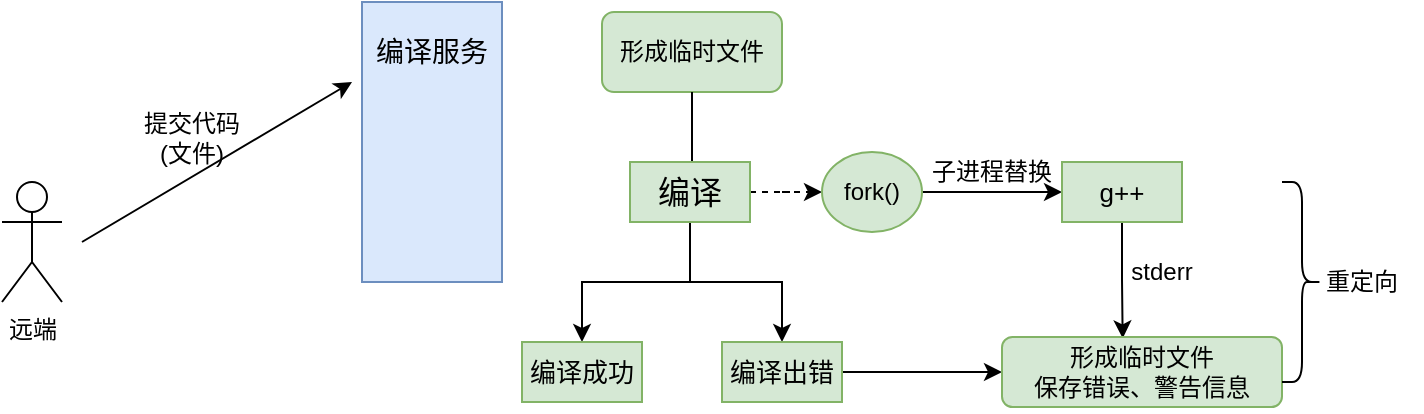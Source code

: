 <mxfile version="21.1.2" type="github">
  <diagram name="第 1 页" id="w6VEcIii28C7c7YlyQqH">
    <mxGraphModel dx="1002" dy="573" grid="1" gridSize="10" guides="1" tooltips="1" connect="1" arrows="1" fold="1" page="1" pageScale="1" pageWidth="827" pageHeight="1169" math="0" shadow="0">
      <root>
        <mxCell id="0" />
        <mxCell id="1" parent="0" />
        <mxCell id="6QCg3QeZ5QWLnk-9Zdk--1" value="" style="rounded=0;whiteSpace=wrap;html=1;fillColor=#dae8fc;strokeColor=#6c8ebf;" vertex="1" parent="1">
          <mxGeometry x="280" y="100" width="70" height="140" as="geometry" />
        </mxCell>
        <mxCell id="6QCg3QeZ5QWLnk-9Zdk--4" value="&lt;font style=&quot;font-size: 14px;&quot;&gt;编译服务&lt;/font&gt;" style="text;html=1;strokeColor=none;fillColor=none;align=center;verticalAlign=middle;whiteSpace=wrap;rounded=0;" vertex="1" parent="1">
          <mxGeometry x="275" y="110" width="80" height="30" as="geometry" />
        </mxCell>
        <mxCell id="6QCg3QeZ5QWLnk-9Zdk--5" value="" style="endArrow=classic;html=1;rounded=0;entryX=0;entryY=1;entryDx=0;entryDy=0;" edge="1" parent="1" target="6QCg3QeZ5QWLnk-9Zdk--4">
          <mxGeometry width="50" height="50" relative="1" as="geometry">
            <mxPoint x="140" y="220" as="sourcePoint" />
            <mxPoint x="440" y="270" as="targetPoint" />
          </mxGeometry>
        </mxCell>
        <mxCell id="6QCg3QeZ5QWLnk-9Zdk--6" value="提交代码&lt;br&gt;(文件)" style="text;html=1;strokeColor=none;fillColor=none;align=center;verticalAlign=middle;whiteSpace=wrap;rounded=0;" vertex="1" parent="1">
          <mxGeometry x="160" y="150" width="70" height="35" as="geometry" />
        </mxCell>
        <mxCell id="6QCg3QeZ5QWLnk-9Zdk--7" value="远端" style="shape=umlActor;verticalLabelPosition=bottom;verticalAlign=top;html=1;outlineConnect=0;" vertex="1" parent="1">
          <mxGeometry x="100" y="190" width="30" height="60" as="geometry" />
        </mxCell>
        <mxCell id="6QCg3QeZ5QWLnk-9Zdk--10" value="形成临时文件" style="rounded=1;whiteSpace=wrap;html=1;fillColor=#d5e8d4;strokeColor=#82b366;" vertex="1" parent="1">
          <mxGeometry x="400" y="105" width="90" height="40" as="geometry" />
        </mxCell>
        <mxCell id="6QCg3QeZ5QWLnk-9Zdk--14" value="" style="endArrow=none;html=1;rounded=0;entryX=0.5;entryY=1;entryDx=0;entryDy=0;" edge="1" parent="1" target="6QCg3QeZ5QWLnk-9Zdk--10">
          <mxGeometry width="50" height="50" relative="1" as="geometry">
            <mxPoint x="445" y="180" as="sourcePoint" />
            <mxPoint x="440" y="260" as="targetPoint" />
          </mxGeometry>
        </mxCell>
        <mxCell id="6QCg3QeZ5QWLnk-9Zdk--21" style="edgeStyle=orthogonalEdgeStyle;rounded=0;orthogonalLoop=1;jettySize=auto;html=1;exitX=1;exitY=0.5;exitDx=0;exitDy=0;dashed=1;" edge="1" parent="1" source="6QCg3QeZ5QWLnk-9Zdk--15" target="6QCg3QeZ5QWLnk-9Zdk--19">
          <mxGeometry relative="1" as="geometry" />
        </mxCell>
        <mxCell id="6QCg3QeZ5QWLnk-9Zdk--27" style="edgeStyle=orthogonalEdgeStyle;rounded=0;orthogonalLoop=1;jettySize=auto;html=1;exitX=0.5;exitY=1;exitDx=0;exitDy=0;entryX=0.5;entryY=0;entryDx=0;entryDy=0;" edge="1" parent="1" source="6QCg3QeZ5QWLnk-9Zdk--15" target="6QCg3QeZ5QWLnk-9Zdk--24">
          <mxGeometry relative="1" as="geometry" />
        </mxCell>
        <mxCell id="6QCg3QeZ5QWLnk-9Zdk--28" style="edgeStyle=orthogonalEdgeStyle;rounded=0;orthogonalLoop=1;jettySize=auto;html=1;exitX=0.5;exitY=1;exitDx=0;exitDy=0;entryX=0.5;entryY=0;entryDx=0;entryDy=0;" edge="1" parent="1" source="6QCg3QeZ5QWLnk-9Zdk--15" target="6QCg3QeZ5QWLnk-9Zdk--17">
          <mxGeometry relative="1" as="geometry" />
        </mxCell>
        <mxCell id="6QCg3QeZ5QWLnk-9Zdk--15" value="&lt;font style=&quot;font-size: 16px;&quot;&gt;编译&lt;/font&gt;" style="text;html=1;align=center;verticalAlign=middle;whiteSpace=wrap;rounded=0;fillColor=#d5e8d4;strokeColor=#82b366;" vertex="1" parent="1">
          <mxGeometry x="414" y="180" width="60" height="30" as="geometry" />
        </mxCell>
        <mxCell id="6QCg3QeZ5QWLnk-9Zdk--38" value="" style="edgeStyle=orthogonalEdgeStyle;rounded=0;orthogonalLoop=1;jettySize=auto;html=1;" edge="1" parent="1" source="6QCg3QeZ5QWLnk-9Zdk--17" target="6QCg3QeZ5QWLnk-9Zdk--35">
          <mxGeometry relative="1" as="geometry" />
        </mxCell>
        <mxCell id="6QCg3QeZ5QWLnk-9Zdk--17" value="&lt;pre&gt;&lt;font style=&quot;font-size: 13px;&quot; face=&quot;微软雅黑&quot; data-font-src=&quot;https://fonts.googleapis.com/css?family=%E5%BE%AE%E8%BD%AF%E9%9B%85%E9%BB%91&quot;&gt;编译出错&lt;/font&gt;&lt;/pre&gt;" style="text;html=1;align=center;verticalAlign=middle;whiteSpace=wrap;rounded=0;fillColor=#d5e8d4;strokeColor=#82b366;" vertex="1" parent="1">
          <mxGeometry x="460" y="270" width="60" height="30" as="geometry" />
        </mxCell>
        <mxCell id="6QCg3QeZ5QWLnk-9Zdk--33" style="edgeStyle=orthogonalEdgeStyle;rounded=0;orthogonalLoop=1;jettySize=auto;html=1;exitX=1;exitY=0.5;exitDx=0;exitDy=0;" edge="1" parent="1" source="6QCg3QeZ5QWLnk-9Zdk--19" target="6QCg3QeZ5QWLnk-9Zdk--31">
          <mxGeometry relative="1" as="geometry" />
        </mxCell>
        <mxCell id="6QCg3QeZ5QWLnk-9Zdk--19" value="fork()" style="ellipse;whiteSpace=wrap;html=1;fillColor=#d5e8d4;strokeColor=#82b366;" vertex="1" parent="1">
          <mxGeometry x="510" y="175" width="50" height="40" as="geometry" />
        </mxCell>
        <mxCell id="6QCg3QeZ5QWLnk-9Zdk--24" value="&lt;font style=&quot;font-size: 13px;&quot;&gt;编译成功&lt;/font&gt;" style="text;html=1;strokeColor=#82b366;fillColor=#d5e8d4;align=center;verticalAlign=middle;whiteSpace=wrap;rounded=0;" vertex="1" parent="1">
          <mxGeometry x="360" y="270" width="60" height="30" as="geometry" />
        </mxCell>
        <mxCell id="6QCg3QeZ5QWLnk-9Zdk--40" style="edgeStyle=orthogonalEdgeStyle;rounded=0;orthogonalLoop=1;jettySize=auto;html=1;exitX=0.5;exitY=1;exitDx=0;exitDy=0;entryX=0.431;entryY=0.02;entryDx=0;entryDy=0;entryPerimeter=0;" edge="1" parent="1" source="6QCg3QeZ5QWLnk-9Zdk--31" target="6QCg3QeZ5QWLnk-9Zdk--35">
          <mxGeometry relative="1" as="geometry" />
        </mxCell>
        <mxCell id="6QCg3QeZ5QWLnk-9Zdk--31" value="&lt;font style=&quot;font-size: 13px;&quot;&gt;g++&lt;/font&gt;" style="text;html=1;strokeColor=#82b366;fillColor=#d5e8d4;align=center;verticalAlign=middle;whiteSpace=wrap;rounded=0;" vertex="1" parent="1">
          <mxGeometry x="630" y="180" width="60" height="30" as="geometry" />
        </mxCell>
        <mxCell id="6QCg3QeZ5QWLnk-9Zdk--34" value="子进程替换" style="text;html=1;strokeColor=none;fillColor=none;align=center;verticalAlign=middle;whiteSpace=wrap;rounded=0;" vertex="1" parent="1">
          <mxGeometry x="560" y="170" width="70" height="30" as="geometry" />
        </mxCell>
        <mxCell id="6QCg3QeZ5QWLnk-9Zdk--35" value="形成临时文件&lt;br&gt;保存错误、警告信息" style="rounded=1;whiteSpace=wrap;html=1;fillColor=#d5e8d4;strokeColor=#82b366;" vertex="1" parent="1">
          <mxGeometry x="600" y="267.5" width="140" height="35" as="geometry" />
        </mxCell>
        <mxCell id="6QCg3QeZ5QWLnk-9Zdk--45" value="stderr" style="text;html=1;strokeColor=none;fillColor=none;align=center;verticalAlign=middle;whiteSpace=wrap;rounded=0;" vertex="1" parent="1">
          <mxGeometry x="650" y="220" width="60" height="30" as="geometry" />
        </mxCell>
        <mxCell id="6QCg3QeZ5QWLnk-9Zdk--50" value="" style="shape=curlyBracket;whiteSpace=wrap;html=1;rounded=1;flipH=1;labelPosition=right;verticalLabelPosition=middle;align=left;verticalAlign=middle;" vertex="1" parent="1">
          <mxGeometry x="740" y="190" width="20" height="100" as="geometry" />
        </mxCell>
        <mxCell id="6QCg3QeZ5QWLnk-9Zdk--52" value="重定向" style="text;html=1;strokeColor=none;fillColor=none;align=center;verticalAlign=middle;whiteSpace=wrap;rounded=0;" vertex="1" parent="1">
          <mxGeometry x="750" y="225" width="60" height="30" as="geometry" />
        </mxCell>
      </root>
    </mxGraphModel>
  </diagram>
</mxfile>
